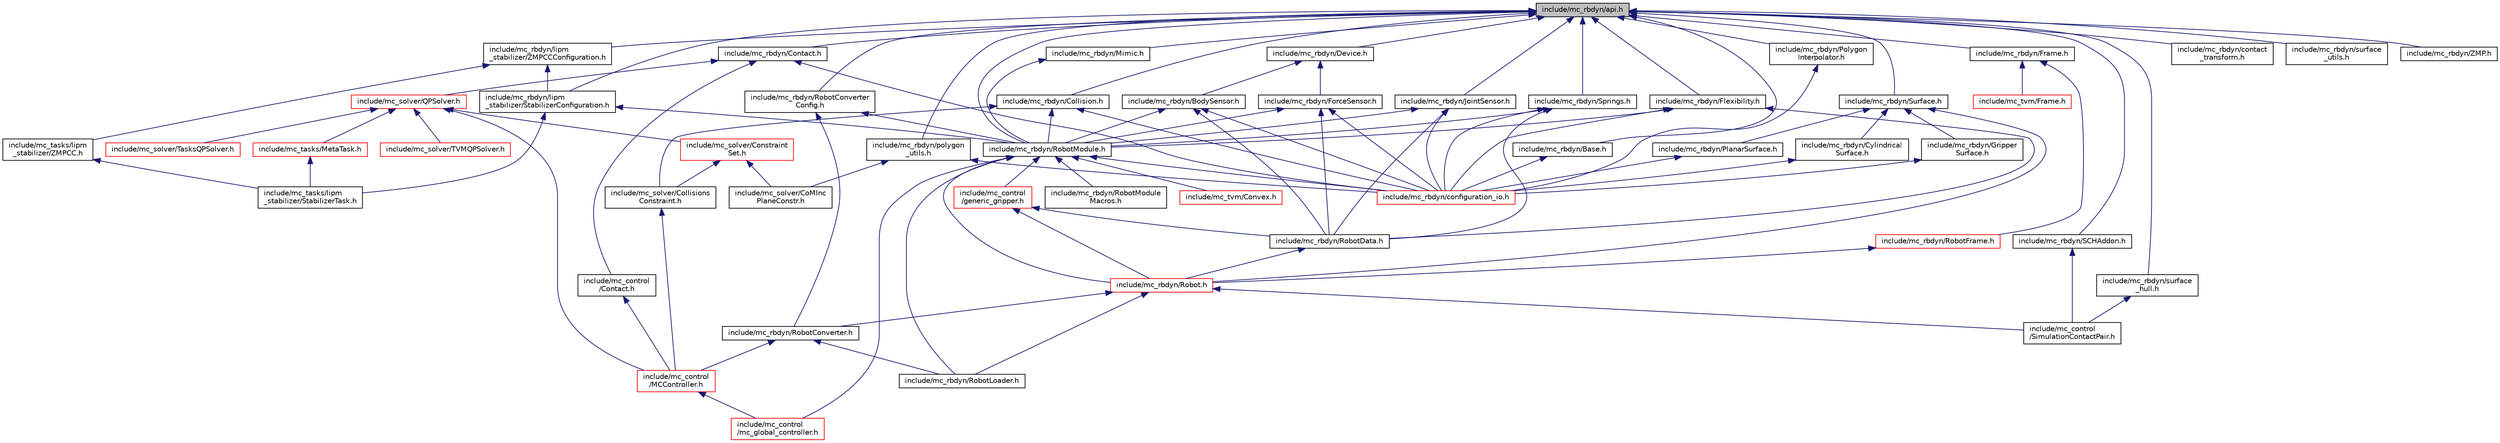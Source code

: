 digraph "include/mc_rbdyn/api.h"
{
 // INTERACTIVE_SVG=YES
 // LATEX_PDF_SIZE
  edge [fontname="Helvetica",fontsize="10",labelfontname="Helvetica",labelfontsize="10"];
  node [fontname="Helvetica",fontsize="10",shape=record];
  Node1 [label="include/mc_rbdyn/api.h",height=0.2,width=0.4,color="black", fillcolor="grey75", style="filled", fontcolor="black",tooltip=" "];
  Node1 -> Node2 [dir="back",color="midnightblue",fontsize="10",style="solid",fontname="Helvetica"];
  Node2 [label="include/mc_rbdyn/Contact.h",height=0.2,width=0.4,color="black", fillcolor="white", style="filled",URL="$mc__rbdyn_2Contact_8h.html",tooltip=" "];
  Node2 -> Node3 [dir="back",color="midnightblue",fontsize="10",style="solid",fontname="Helvetica"];
  Node3 [label="include/mc_solver/QPSolver.h",height=0.2,width=0.4,color="red", fillcolor="white", style="filled",URL="$QPSolver_8h.html",tooltip=" "];
  Node3 -> Node4 [dir="back",color="midnightblue",fontsize="10",style="solid",fontname="Helvetica"];
  Node4 [label="include/mc_tasks/MetaTask.h",height=0.2,width=0.4,color="red", fillcolor="white", style="filled",URL="$MetaTask_8h.html",tooltip=" "];
  Node4 -> Node44 [dir="back",color="midnightblue",fontsize="10",style="solid",fontname="Helvetica"];
  Node44 [label="include/mc_tasks/lipm\l_stabilizer/StabilizerTask.h",height=0.2,width=0.4,color="black", fillcolor="white", style="filled",URL="$StabilizerTask_8h.html",tooltip=" "];
  Node3 -> Node68 [dir="back",color="midnightblue",fontsize="10",style="solid",fontname="Helvetica"];
  Node68 [label="include/mc_solver/Constraint\lSet.h",height=0.2,width=0.4,color="red", fillcolor="white", style="filled",URL="$ConstraintSet_8h.html",tooltip=" "];
  Node68 -> Node69 [dir="back",color="midnightblue",fontsize="10",style="solid",fontname="Helvetica"];
  Node69 [label="include/mc_solver/Collisions\lConstraint.h",height=0.2,width=0.4,color="black", fillcolor="white", style="filled",URL="$CollisionsConstraint_8h.html",tooltip=" "];
  Node69 -> Node9 [dir="back",color="midnightblue",fontsize="10",style="solid",fontname="Helvetica"];
  Node9 [label="include/mc_control\l/MCController.h",height=0.2,width=0.4,color="red", fillcolor="white", style="filled",URL="$MCController_8h.html",tooltip=" "];
  Node9 -> Node12 [dir="back",color="midnightblue",fontsize="10",style="solid",fontname="Helvetica"];
  Node12 [label="include/mc_control\l/mc_global_controller.h",height=0.2,width=0.4,color="red", fillcolor="white", style="filled",URL="$mc__global__controller_8h.html",tooltip=" "];
  Node68 -> Node75 [dir="back",color="midnightblue",fontsize="10",style="solid",fontname="Helvetica"];
  Node75 [label="include/mc_solver/CoMInc\lPlaneConstr.h",height=0.2,width=0.4,color="black", fillcolor="white", style="filled",URL="$CoMIncPlaneConstr_8h.html",tooltip=" "];
  Node3 -> Node9 [dir="back",color="midnightblue",fontsize="10",style="solid",fontname="Helvetica"];
  Node3 -> Node77 [dir="back",color="midnightblue",fontsize="10",style="solid",fontname="Helvetica"];
  Node77 [label="include/mc_solver/TVMQPSolver.h",height=0.2,width=0.4,color="red", fillcolor="white", style="filled",URL="$TVMQPSolver_8h.html",tooltip=" "];
  Node3 -> Node79 [dir="back",color="midnightblue",fontsize="10",style="solid",fontname="Helvetica"];
  Node79 [label="include/mc_solver/TasksQPSolver.h",height=0.2,width=0.4,color="red", fillcolor="white", style="filled",URL="$TasksQPSolver_8h.html",tooltip=" "];
  Node2 -> Node87 [dir="back",color="midnightblue",fontsize="10",style="solid",fontname="Helvetica"];
  Node87 [label="include/mc_control\l/Contact.h",height=0.2,width=0.4,color="black", fillcolor="white", style="filled",URL="$mc__control_2Contact_8h.html",tooltip=" "];
  Node87 -> Node9 [dir="back",color="midnightblue",fontsize="10",style="solid",fontname="Helvetica"];
  Node2 -> Node88 [dir="back",color="midnightblue",fontsize="10",style="solid",fontname="Helvetica"];
  Node88 [label="include/mc_rbdyn/configuration_io.h",height=0.2,width=0.4,color="red", fillcolor="white", style="filled",URL="$configuration__io_8h.html",tooltip=" "];
  Node1 -> Node95 [dir="back",color="midnightblue",fontsize="10",style="solid",fontname="Helvetica"];
  Node95 [label="include/mc_rbdyn/Device.h",height=0.2,width=0.4,color="black", fillcolor="white", style="filled",URL="$Device_8h.html",tooltip=" "];
  Node95 -> Node96 [dir="back",color="midnightblue",fontsize="10",style="solid",fontname="Helvetica"];
  Node96 [label="include/mc_rbdyn/BodySensor.h",height=0.2,width=0.4,color="black", fillcolor="white", style="filled",URL="$BodySensor_8h.html",tooltip=" "];
  Node96 -> Node97 [dir="back",color="midnightblue",fontsize="10",style="solid",fontname="Helvetica"];
  Node97 [label="include/mc_rbdyn/RobotModule.h",height=0.2,width=0.4,color="black", fillcolor="white", style="filled",URL="$RobotModule_8h.html",tooltip=" "];
  Node97 -> Node98 [dir="back",color="midnightblue",fontsize="10",style="solid",fontname="Helvetica"];
  Node98 [label="include/mc_control\l/generic_gripper.h",height=0.2,width=0.4,color="red", fillcolor="white", style="filled",URL="$generic__gripper_8h.html",tooltip=" "];
  Node98 -> Node99 [dir="back",color="midnightblue",fontsize="10",style="solid",fontname="Helvetica"];
  Node99 [label="include/mc_rbdyn/RobotData.h",height=0.2,width=0.4,color="black", fillcolor="white", style="filled",URL="$RobotData_8h.html",tooltip=" "];
  Node99 -> Node100 [dir="back",color="midnightblue",fontsize="10",style="solid",fontname="Helvetica"];
  Node100 [label="include/mc_rbdyn/Robot.h",height=0.2,width=0.4,color="red", fillcolor="white", style="filled",URL="$mc__rbdyn_2Robot_8h.html",tooltip=" "];
  Node100 -> Node102 [dir="back",color="midnightblue",fontsize="10",style="solid",fontname="Helvetica"];
  Node102 [label="include/mc_rbdyn/RobotConverter.h",height=0.2,width=0.4,color="black", fillcolor="white", style="filled",URL="$RobotConverter_8h.html",tooltip=" "];
  Node102 -> Node9 [dir="back",color="midnightblue",fontsize="10",style="solid",fontname="Helvetica"];
  Node102 -> Node103 [dir="back",color="midnightblue",fontsize="10",style="solid",fontname="Helvetica"];
  Node103 [label="include/mc_rbdyn/RobotLoader.h",height=0.2,width=0.4,color="black", fillcolor="white", style="filled",URL="$RobotLoader_8h.html",tooltip=" "];
  Node100 -> Node106 [dir="back",color="midnightblue",fontsize="10",style="solid",fontname="Helvetica"];
  Node106 [label="include/mc_control\l/SimulationContactPair.h",height=0.2,width=0.4,color="black", fillcolor="white", style="filled",URL="$SimulationContactPair_8h.html",tooltip=" "];
  Node100 -> Node103 [dir="back",color="midnightblue",fontsize="10",style="solid",fontname="Helvetica"];
  Node98 -> Node100 [dir="back",color="midnightblue",fontsize="10",style="solid",fontname="Helvetica"];
  Node97 -> Node100 [dir="back",color="midnightblue",fontsize="10",style="solid",fontname="Helvetica"];
  Node97 -> Node88 [dir="back",color="midnightblue",fontsize="10",style="solid",fontname="Helvetica"];
  Node97 -> Node12 [dir="back",color="midnightblue",fontsize="10",style="solid",fontname="Helvetica"];
  Node97 -> Node103 [dir="back",color="midnightblue",fontsize="10",style="solid",fontname="Helvetica"];
  Node97 -> Node113 [dir="back",color="midnightblue",fontsize="10",style="solid",fontname="Helvetica"];
  Node113 [label="include/mc_rbdyn/RobotModule\lMacros.h",height=0.2,width=0.4,color="black", fillcolor="white", style="filled",URL="$RobotModuleMacros_8h.html",tooltip=" "];
  Node97 -> Node114 [dir="back",color="midnightblue",fontsize="10",style="solid",fontname="Helvetica"];
  Node114 [label="include/mc_tvm/Convex.h",height=0.2,width=0.4,color="red", fillcolor="white", style="filled",URL="$Convex_8h.html",tooltip=" "];
  Node96 -> Node99 [dir="back",color="midnightblue",fontsize="10",style="solid",fontname="Helvetica"];
  Node96 -> Node88 [dir="back",color="midnightblue",fontsize="10",style="solid",fontname="Helvetica"];
  Node95 -> Node116 [dir="back",color="midnightblue",fontsize="10",style="solid",fontname="Helvetica"];
  Node116 [label="include/mc_rbdyn/ForceSensor.h",height=0.2,width=0.4,color="black", fillcolor="white", style="filled",URL="$ForceSensor_8h.html",tooltip=" "];
  Node116 -> Node97 [dir="back",color="midnightblue",fontsize="10",style="solid",fontname="Helvetica"];
  Node116 -> Node99 [dir="back",color="midnightblue",fontsize="10",style="solid",fontname="Helvetica"];
  Node116 -> Node88 [dir="back",color="midnightblue",fontsize="10",style="solid",fontname="Helvetica"];
  Node1 -> Node117 [dir="back",color="midnightblue",fontsize="10",style="solid",fontname="Helvetica"];
  Node117 [label="include/mc_rbdyn/Collision.h",height=0.2,width=0.4,color="black", fillcolor="white", style="filled",URL="$Collision_8h.html",tooltip=" "];
  Node117 -> Node97 [dir="back",color="midnightblue",fontsize="10",style="solid",fontname="Helvetica"];
  Node117 -> Node88 [dir="back",color="midnightblue",fontsize="10",style="solid",fontname="Helvetica"];
  Node117 -> Node69 [dir="back",color="midnightblue",fontsize="10",style="solid",fontname="Helvetica"];
  Node1 -> Node118 [dir="back",color="midnightblue",fontsize="10",style="solid",fontname="Helvetica"];
  Node118 [label="include/mc_rbdyn/Flexibility.h",height=0.2,width=0.4,color="black", fillcolor="white", style="filled",URL="$Flexibility_8h.html",tooltip=" "];
  Node118 -> Node97 [dir="back",color="midnightblue",fontsize="10",style="solid",fontname="Helvetica"];
  Node118 -> Node99 [dir="back",color="midnightblue",fontsize="10",style="solid",fontname="Helvetica"];
  Node118 -> Node88 [dir="back",color="midnightblue",fontsize="10",style="solid",fontname="Helvetica"];
  Node1 -> Node119 [dir="back",color="midnightblue",fontsize="10",style="solid",fontname="Helvetica"];
  Node119 [label="include/mc_rbdyn/JointSensor.h",height=0.2,width=0.4,color="black", fillcolor="white", style="filled",URL="$JointSensor_8h.html",tooltip=" "];
  Node119 -> Node97 [dir="back",color="midnightblue",fontsize="10",style="solid",fontname="Helvetica"];
  Node119 -> Node99 [dir="back",color="midnightblue",fontsize="10",style="solid",fontname="Helvetica"];
  Node119 -> Node88 [dir="back",color="midnightblue",fontsize="10",style="solid",fontname="Helvetica"];
  Node1 -> Node120 [dir="back",color="midnightblue",fontsize="10",style="solid",fontname="Helvetica"];
  Node120 [label="include/mc_rbdyn/Mimic.h",height=0.2,width=0.4,color="black", fillcolor="white", style="filled",URL="$Mimic_8h.html",tooltip=" "];
  Node120 -> Node97 [dir="back",color="midnightblue",fontsize="10",style="solid",fontname="Helvetica"];
  Node1 -> Node121 [dir="back",color="midnightblue",fontsize="10",style="solid",fontname="Helvetica"];
  Node121 [label="include/mc_rbdyn/RobotConverter\lConfig.h",height=0.2,width=0.4,color="black", fillcolor="white", style="filled",URL="$RobotConverterConfig_8h.html",tooltip=" "];
  Node121 -> Node97 [dir="back",color="midnightblue",fontsize="10",style="solid",fontname="Helvetica"];
  Node121 -> Node102 [dir="back",color="midnightblue",fontsize="10",style="solid",fontname="Helvetica"];
  Node1 -> Node122 [dir="back",color="midnightblue",fontsize="10",style="solid",fontname="Helvetica"];
  Node122 [label="include/mc_rbdyn/Springs.h",height=0.2,width=0.4,color="black", fillcolor="white", style="filled",URL="$Springs_8h.html",tooltip=" "];
  Node122 -> Node97 [dir="back",color="midnightblue",fontsize="10",style="solid",fontname="Helvetica"];
  Node122 -> Node99 [dir="back",color="midnightblue",fontsize="10",style="solid",fontname="Helvetica"];
  Node122 -> Node88 [dir="back",color="midnightblue",fontsize="10",style="solid",fontname="Helvetica"];
  Node1 -> Node97 [dir="back",color="midnightblue",fontsize="10",style="solid",fontname="Helvetica"];
  Node1 -> Node123 [dir="back",color="midnightblue",fontsize="10",style="solid",fontname="Helvetica"];
  Node123 [label="include/mc_rbdyn/lipm\l_stabilizer/StabilizerConfiguration.h",height=0.2,width=0.4,color="black", fillcolor="white", style="filled",URL="$StabilizerConfiguration_8h.html",tooltip=" "];
  Node123 -> Node97 [dir="back",color="midnightblue",fontsize="10",style="solid",fontname="Helvetica"];
  Node123 -> Node44 [dir="back",color="midnightblue",fontsize="10",style="solid",fontname="Helvetica"];
  Node1 -> Node124 [dir="back",color="midnightblue",fontsize="10",style="solid",fontname="Helvetica"];
  Node124 [label="include/mc_rbdyn/lipm\l_stabilizer/ZMPCCConfiguration.h",height=0.2,width=0.4,color="black", fillcolor="white", style="filled",URL="$ZMPCCConfiguration_8h.html",tooltip=" "];
  Node124 -> Node123 [dir="back",color="midnightblue",fontsize="10",style="solid",fontname="Helvetica"];
  Node124 -> Node125 [dir="back",color="midnightblue",fontsize="10",style="solid",fontname="Helvetica"];
  Node125 [label="include/mc_tasks/lipm\l_stabilizer/ZMPCC.h",height=0.2,width=0.4,color="black", fillcolor="white", style="filled",URL="$ZMPCC_8h.html",tooltip=" "];
  Node125 -> Node44 [dir="back",color="midnightblue",fontsize="10",style="solid",fontname="Helvetica"];
  Node1 -> Node126 [dir="back",color="midnightblue",fontsize="10",style="solid",fontname="Helvetica"];
  Node126 [label="include/mc_rbdyn/Frame.h",height=0.2,width=0.4,color="black", fillcolor="white", style="filled",URL="$mc__rbdyn_2Frame_8h.html",tooltip=" "];
  Node126 -> Node127 [dir="back",color="midnightblue",fontsize="10",style="solid",fontname="Helvetica"];
  Node127 [label="include/mc_rbdyn/RobotFrame.h",height=0.2,width=0.4,color="red", fillcolor="white", style="filled",URL="$mc__rbdyn_2RobotFrame_8h.html",tooltip=" "];
  Node127 -> Node100 [dir="back",color="midnightblue",fontsize="10",style="solid",fontname="Helvetica"];
  Node126 -> Node129 [dir="back",color="midnightblue",fontsize="10",style="solid",fontname="Helvetica"];
  Node129 [label="include/mc_tvm/Frame.h",height=0.2,width=0.4,color="red", fillcolor="white", style="filled",URL="$mc__tvm_2Frame_8h.html",tooltip=" "];
  Node1 -> Node130 [dir="back",color="midnightblue",fontsize="10",style="solid",fontname="Helvetica"];
  Node130 [label="include/mc_rbdyn/Surface.h",height=0.2,width=0.4,color="black", fillcolor="white", style="filled",URL="$Surface_8h.html",tooltip=" "];
  Node130 -> Node100 [dir="back",color="midnightblue",fontsize="10",style="solid",fontname="Helvetica"];
  Node130 -> Node131 [dir="back",color="midnightblue",fontsize="10",style="solid",fontname="Helvetica"];
  Node131 [label="include/mc_rbdyn/Cylindrical\lSurface.h",height=0.2,width=0.4,color="black", fillcolor="white", style="filled",URL="$CylindricalSurface_8h.html",tooltip=" "];
  Node131 -> Node88 [dir="back",color="midnightblue",fontsize="10",style="solid",fontname="Helvetica"];
  Node130 -> Node132 [dir="back",color="midnightblue",fontsize="10",style="solid",fontname="Helvetica"];
  Node132 [label="include/mc_rbdyn/Gripper\lSurface.h",height=0.2,width=0.4,color="black", fillcolor="white", style="filled",URL="$GripperSurface_8h.html",tooltip=" "];
  Node132 -> Node88 [dir="back",color="midnightblue",fontsize="10",style="solid",fontname="Helvetica"];
  Node130 -> Node133 [dir="back",color="midnightblue",fontsize="10",style="solid",fontname="Helvetica"];
  Node133 [label="include/mc_rbdyn/PlanarSurface.h",height=0.2,width=0.4,color="black", fillcolor="white", style="filled",URL="$PlanarSurface_8h.html",tooltip=" "];
  Node133 -> Node88 [dir="back",color="midnightblue",fontsize="10",style="solid",fontname="Helvetica"];
  Node1 -> Node134 [dir="back",color="midnightblue",fontsize="10",style="solid",fontname="Helvetica"];
  Node134 [label="include/mc_rbdyn/Base.h",height=0.2,width=0.4,color="black", fillcolor="white", style="filled",URL="$Base_8h.html",tooltip=" "];
  Node134 -> Node88 [dir="back",color="midnightblue",fontsize="10",style="solid",fontname="Helvetica"];
  Node1 -> Node135 [dir="back",color="midnightblue",fontsize="10",style="solid",fontname="Helvetica"];
  Node135 [label="include/mc_rbdyn/Polygon\lInterpolator.h",height=0.2,width=0.4,color="black", fillcolor="white", style="filled",URL="$PolygonInterpolator_8h.html",tooltip=" "];
  Node135 -> Node88 [dir="back",color="midnightblue",fontsize="10",style="solid",fontname="Helvetica"];
  Node1 -> Node136 [dir="back",color="midnightblue",fontsize="10",style="solid",fontname="Helvetica"];
  Node136 [label="include/mc_rbdyn/polygon\l_utils.h",height=0.2,width=0.4,color="black", fillcolor="white", style="filled",URL="$polygon__utils_8h.html",tooltip=" "];
  Node136 -> Node88 [dir="back",color="midnightblue",fontsize="10",style="solid",fontname="Helvetica"];
  Node136 -> Node75 [dir="back",color="midnightblue",fontsize="10",style="solid",fontname="Helvetica"];
  Node1 -> Node137 [dir="back",color="midnightblue",fontsize="10",style="solid",fontname="Helvetica"];
  Node137 [label="include/mc_rbdyn/SCHAddon.h",height=0.2,width=0.4,color="black", fillcolor="white", style="filled",URL="$SCHAddon_8h.html",tooltip=" "];
  Node137 -> Node106 [dir="back",color="midnightblue",fontsize="10",style="solid",fontname="Helvetica"];
  Node1 -> Node138 [dir="back",color="midnightblue",fontsize="10",style="solid",fontname="Helvetica"];
  Node138 [label="include/mc_rbdyn/surface\l_hull.h",height=0.2,width=0.4,color="black", fillcolor="white", style="filled",URL="$surface__hull_8h.html",tooltip=" "];
  Node138 -> Node106 [dir="back",color="midnightblue",fontsize="10",style="solid",fontname="Helvetica"];
  Node1 -> Node139 [dir="back",color="midnightblue",fontsize="10",style="solid",fontname="Helvetica"];
  Node139 [label="include/mc_rbdyn/contact\l_transform.h",height=0.2,width=0.4,color="black", fillcolor="white", style="filled",URL="$contact__transform_8h.html",tooltip=" "];
  Node1 -> Node140 [dir="back",color="midnightblue",fontsize="10",style="solid",fontname="Helvetica"];
  Node140 [label="include/mc_rbdyn/surface\l_utils.h",height=0.2,width=0.4,color="black", fillcolor="white", style="filled",URL="$surface__utils_8h.html",tooltip=" "];
  Node1 -> Node141 [dir="back",color="midnightblue",fontsize="10",style="solid",fontname="Helvetica"];
  Node141 [label="include/mc_rbdyn/ZMP.h",height=0.2,width=0.4,color="black", fillcolor="white", style="filled",URL="$ZMP_8h.html",tooltip=" "];
}
